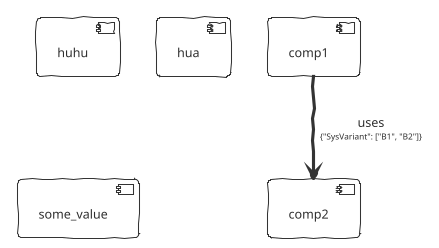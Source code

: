 @startuml
!$BGCOLOR=Light
!theme sketchy-outline
[comp1] --> [comp2] : uses\n<size: 8>{"SysVariant": ["B1", "B2"]}

!$ary={"txt": ["huhu"]}

[$ary.txt[0]]

'!$ary.txt[0] ?= "ha"
!$aru = "hua"
[$aru]
%set_variable_value("$my_variable" + %string(1), "some_value")
[$my_variable1]
@enduml
